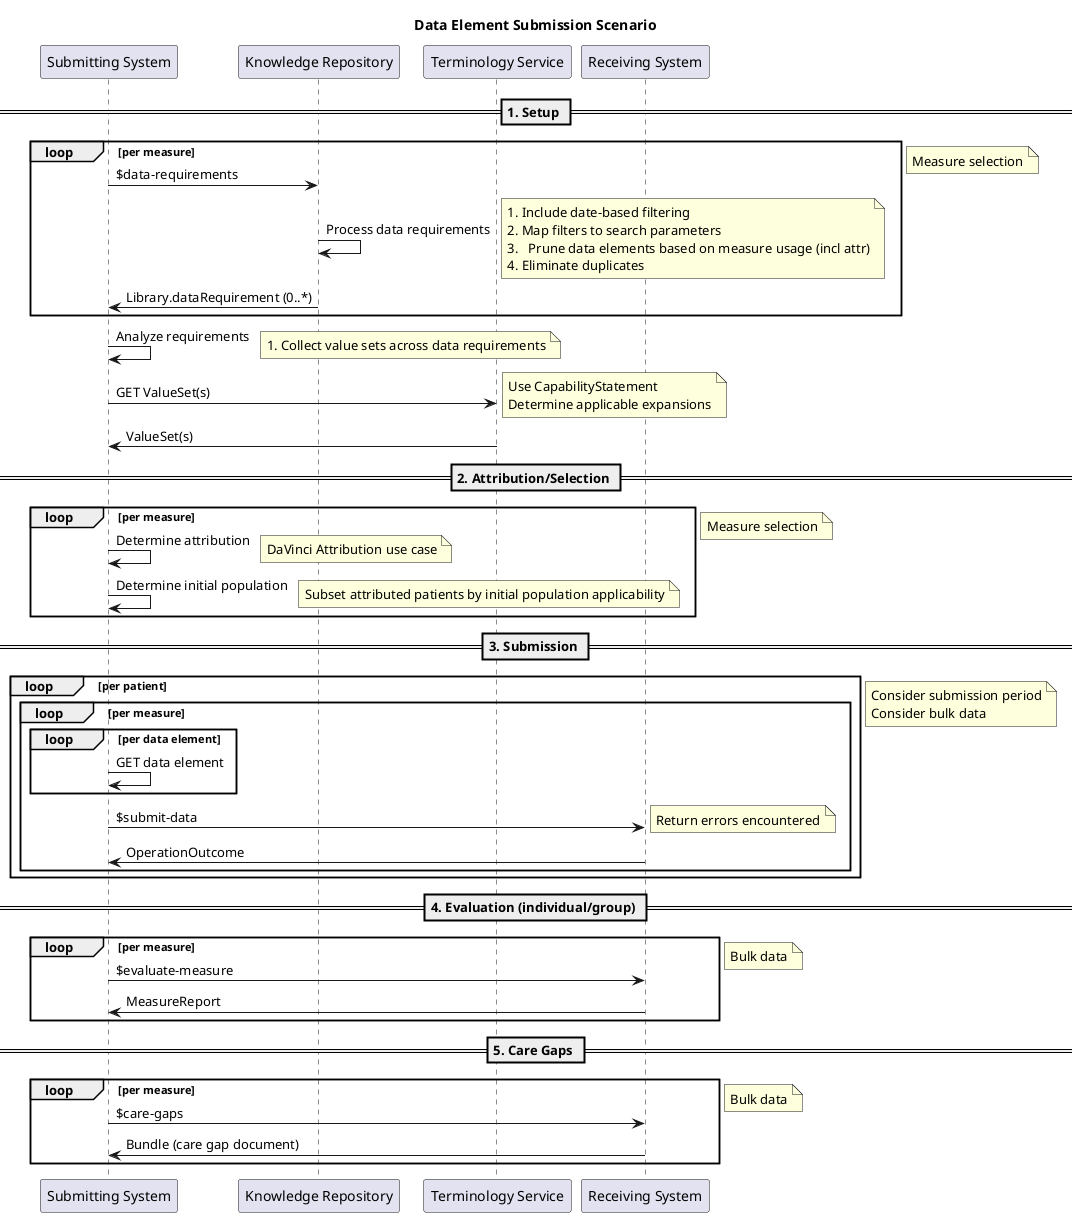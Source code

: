 @startuml Data_Element_Submission_Scenario
title Data Element Submission Scenario
participant "Submitting System" as Submitter
participant "Knowledge Repository" as KR
participant "Terminology Service" as TS
participant "Receiving System" as Receiver

== 1. Setup ==
loop per measure
    Submitter -> KR: $data-requirements
    KR -> KR: Process data requirements
    note right: 1. Include date-based filtering\n2. Map filters to search parameters\n3.   Prune data elements based on measure usage (incl attr)\n4. Eliminate duplicates
    KR -> Submitter: Library.dataRequirement (0..*)
end
note right: Measure selection
Submitter -> Submitter: Analyze requirements
note right: 1. Collect value sets across data requirements
Submitter -> TS: GET ValueSet(s)
note right: Use CapabilityStatement\nDetermine applicable expansions
TS -> Submitter: ValueSet(s)

== 2. Attribution/Selection ==
loop per measure
    Submitter -> Submitter: Determine attribution
    note right: DaVinci Attribution use case
    Submitter -> Submitter: Determine initial population
    note right: Subset attributed patients by initial population applicability
end
note right: Measure selection

== 3. Submission ==
loop per patient
    loop per measure
        loop per data element
            Submitter -> Submitter: GET data element
        end
        Submitter -> Receiver: $submit-data
        note right: Return errors encountered
        Receiver -> Submitter: OperationOutcome
    end
end
note right: Consider submission period\nConsider bulk data

== 4. Evaluation (individual/group) ==
loop per measure
    Submitter -> Receiver: $evaluate-measure
    Receiver -> Submitter: MeasureReport
end
note right: Bulk data

== 5. Care Gaps ==
loop per measure
    Submitter -> Receiver: $care-gaps
    Receiver -> Submitter: Bundle (care gap document)
end
note right: Bulk data
@enduml